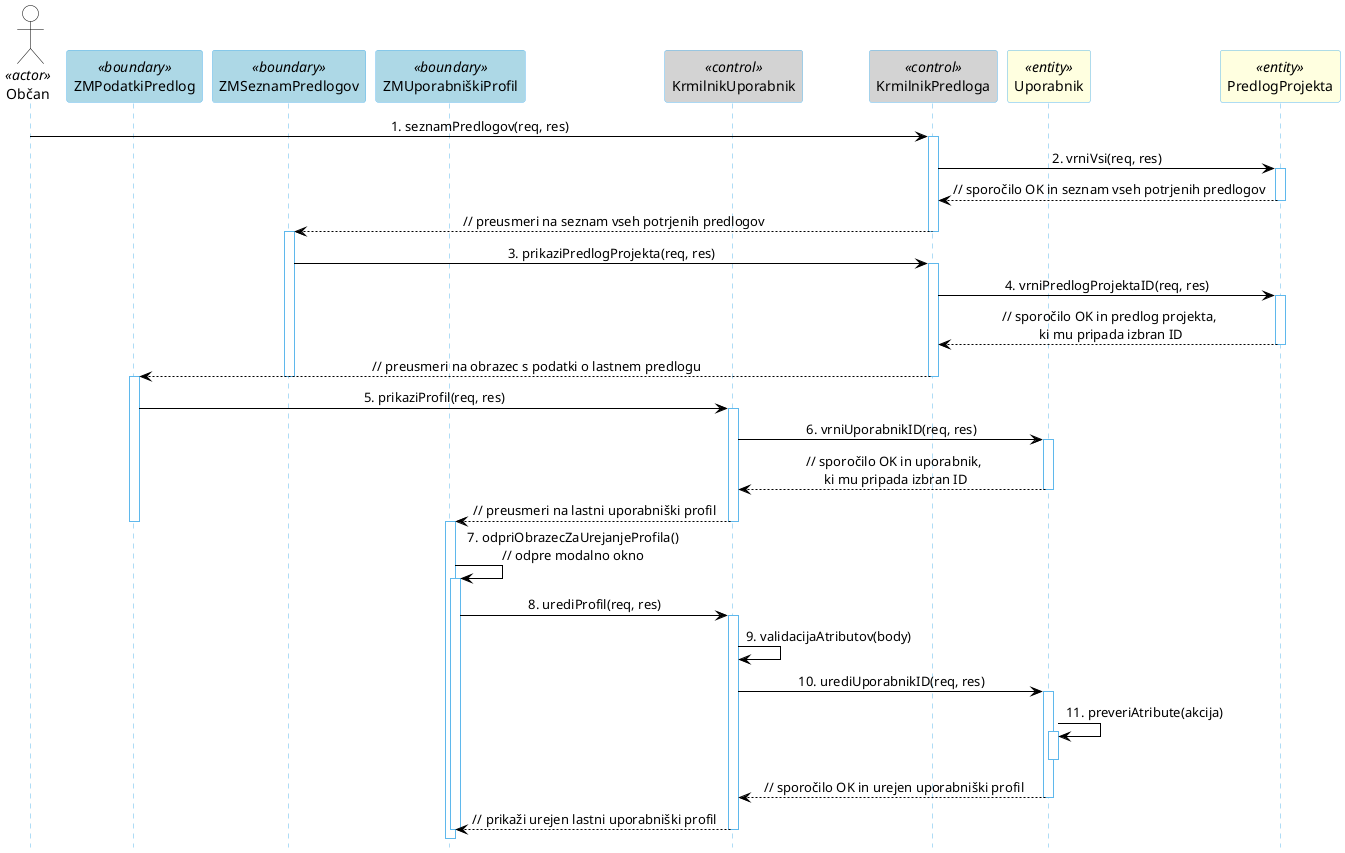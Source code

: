 @startuml
hide footbox

skinparam backgroundcolor transparent
skinparam defaultTextAlignment center
skinparam actorBorderColor black
skinparam actorBackgroundColor white
skinparam arrowColor black  
skinparam sequenceLifeLineBorderColor #5FB8EC
skinparam sequenceParticipantBorderColor #5FB8EC
skinparam sequenceParticipantBackgroundColor white

actor "Občan" as Prijavljen <<actor>>
participant "ZMPodatkiPredlog" as PodatkiPredlog <<boundary>> #lightBlue
participant "ZMSeznamPredlogov" as SeznamPredlogov <<boundary>> #lightBlue
participant "ZMUporabniškiProfil" as MojProfil <<boundary>> #lightBlue
participant "KrmilnikUporabnik" as Krmilnik <<control>> #lightGray
participant "KrmilnikPredloga" as PKrmilnik <<control>> #lightGray
participant Uporabnik <<entity>> #lightYellow
participant “PredlogProjekta” as Predloga <<entity>> #lightYellow

Prijavljen -> PKrmilnik: 1. seznamPredlogov(req, res)
activate PKrmilnik
PKrmilnik -> Predloga: 2. vrniVsi(req, res)
activate Predloga
PKrmilnik <-- Predloga: // sporočilo OK in seznam vseh potrjenih predlogov
deactivate Predloga
SeznamPredlogov <-- PKrmilnik: // preusmeri na seznam vseh potrjenih predlogov
deactivate PKrmilnik
activate SeznamPredlogov
SeznamPredlogov -> PKrmilnik: 3. prikaziPredlogProjekta(req, res)
activate PKrmilnik
PKrmilnik -> Predloga: 4. vrniPredlogProjektaID(req, res)
activate Predloga
PKrmilnik <-- Predloga: // sporočilo OK in predlog projekta,\n ki mu pripada izbran ID
deactivate Predloga
PodatkiPredlog <-- PKrmilnik: // preusmeri na obrazec s podatki o lastnem predlogu
deactivate PKrmilnik
deactivate SeznamPredlogov
activate PodatkiPredlog
PodatkiPredlog -> Krmilnik: 5. prikaziProfil(req, res)
activate Krmilnik
Krmilnik -> Uporabnik: 6. vrniUporabnikID(req, res)
activate Uporabnik
Krmilnik <-- Uporabnik: // sporočilo OK in uporabnik,\n ki mu pripada izbran ID
deactivate Uporabnik
MojProfil <-- Krmilnik: // preusmeri na lastni uporabniški profil
deactivate Krmilnik
deactivate PodatkiPredlog
activate MojProfil
MojProfil -> MojProfil: 7. odpriObrazecZaUrejanjeProfila()\n// odpre modalno okno
activate MojProfil
MojProfil -> Krmilnik: 8. urediProfil(req, res)
activate Krmilnik
Krmilnik -> Krmilnik: 9. validacijaAtributov(body)
Krmilnik -> Uporabnik: 10. urediUporabnikID(req, res)
activate Uporabnik
Uporabnik -> Uporabnik: 11. preveriAtribute(akcija)
activate Uporabnik
deactivate Uporabnik
Krmilnik <-- Uporabnik: // sporočilo OK in urejen uporabniški profil
deactivate Uporabnik
MojProfil <-- Krmilnik: // prikaži urejen lastni uporabniški profil
deactivate Krmilnik
deactivate MojProfil
@enduml
